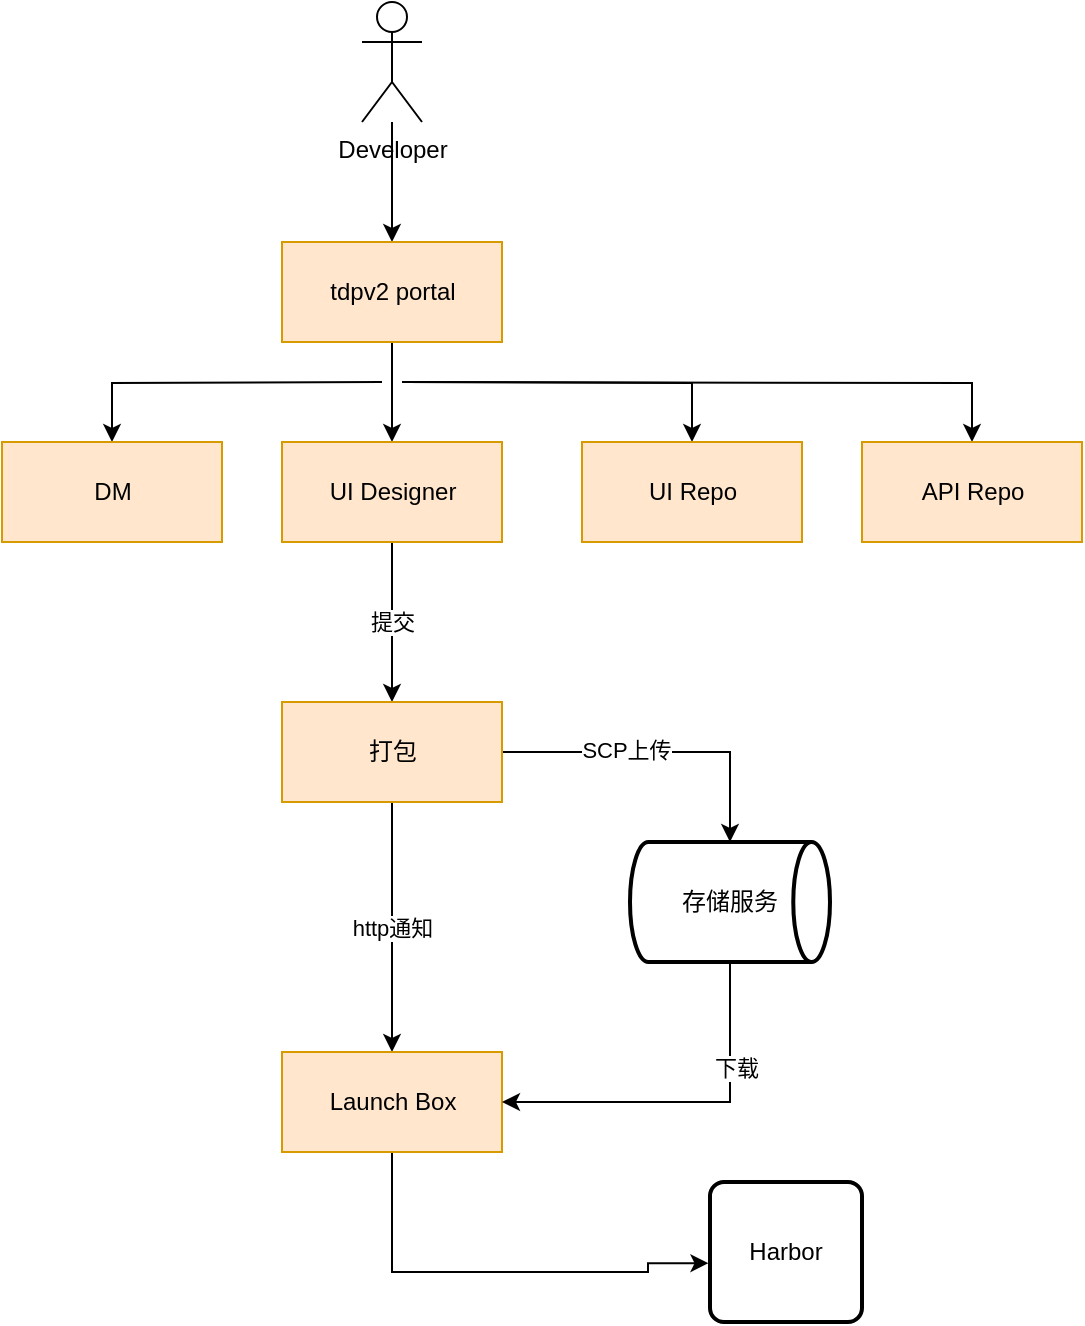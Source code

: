 <mxfile version="20.8.5" type="github">
  <diagram id="-nbE6bTFdGoBN5RGqj6Y" name="第 1 页">
    <mxGraphModel dx="1434" dy="764" grid="1" gridSize="10" guides="1" tooltips="1" connect="1" arrows="1" fold="1" page="1" pageScale="1" pageWidth="827" pageHeight="1169" math="0" shadow="0">
      <root>
        <mxCell id="0" />
        <mxCell id="1" parent="0" />
        <mxCell id="hrwkETKFbDNdpyOuV0jy-10" style="edgeStyle=orthogonalEdgeStyle;rounded=0;orthogonalLoop=1;jettySize=auto;html=1;entryX=0.5;entryY=0;entryDx=0;entryDy=0;" edge="1" parent="1" source="hrwkETKFbDNdpyOuV0jy-1" target="hrwkETKFbDNdpyOuV0jy-9">
          <mxGeometry relative="1" as="geometry" />
        </mxCell>
        <mxCell id="hrwkETKFbDNdpyOuV0jy-1" value="Developer" style="shape=umlActor;verticalLabelPosition=bottom;verticalAlign=top;html=1;outlineConnect=0;" vertex="1" parent="1">
          <mxGeometry x="230" y="10" width="30" height="60" as="geometry" />
        </mxCell>
        <mxCell id="hrwkETKFbDNdpyOuV0jy-13" style="edgeStyle=orthogonalEdgeStyle;rounded=0;orthogonalLoop=1;jettySize=auto;html=1;exitX=0.5;exitY=1;exitDx=0;exitDy=0;entryX=0.5;entryY=0;entryDx=0;entryDy=0;" edge="1" parent="1" source="hrwkETKFbDNdpyOuV0jy-9" target="hrwkETKFbDNdpyOuV0jy-12">
          <mxGeometry relative="1" as="geometry" />
        </mxCell>
        <mxCell id="hrwkETKFbDNdpyOuV0jy-29" style="edgeStyle=orthogonalEdgeStyle;rounded=0;orthogonalLoop=1;jettySize=auto;html=1;" edge="1" parent="1" target="hrwkETKFbDNdpyOuV0jy-28">
          <mxGeometry relative="1" as="geometry">
            <mxPoint x="240" y="200" as="sourcePoint" />
          </mxGeometry>
        </mxCell>
        <mxCell id="hrwkETKFbDNdpyOuV0jy-30" style="edgeStyle=orthogonalEdgeStyle;rounded=0;orthogonalLoop=1;jettySize=auto;html=1;entryX=0.5;entryY=0;entryDx=0;entryDy=0;" edge="1" parent="1" target="hrwkETKFbDNdpyOuV0jy-27">
          <mxGeometry relative="1" as="geometry">
            <mxPoint x="250" y="200" as="sourcePoint" />
          </mxGeometry>
        </mxCell>
        <mxCell id="hrwkETKFbDNdpyOuV0jy-32" style="edgeStyle=orthogonalEdgeStyle;rounded=0;orthogonalLoop=1;jettySize=auto;html=1;" edge="1" parent="1" target="hrwkETKFbDNdpyOuV0jy-31">
          <mxGeometry relative="1" as="geometry">
            <mxPoint x="250" y="200" as="sourcePoint" />
          </mxGeometry>
        </mxCell>
        <mxCell id="hrwkETKFbDNdpyOuV0jy-9" value="tdpv2 portal" style="html=1;fillColor=#ffe6cc;strokeColor=#d79b00;" vertex="1" parent="1">
          <mxGeometry x="190" y="130" width="110" height="50" as="geometry" />
        </mxCell>
        <mxCell id="hrwkETKFbDNdpyOuV0jy-15" value="提交" style="edgeStyle=orthogonalEdgeStyle;rounded=0;orthogonalLoop=1;jettySize=auto;html=1;exitX=0.5;exitY=1;exitDx=0;exitDy=0;entryX=0.5;entryY=0;entryDx=0;entryDy=0;" edge="1" parent="1" source="hrwkETKFbDNdpyOuV0jy-12" target="hrwkETKFbDNdpyOuV0jy-14">
          <mxGeometry relative="1" as="geometry" />
        </mxCell>
        <mxCell id="hrwkETKFbDNdpyOuV0jy-12" value="UI Designer" style="html=1;fillColor=#ffe6cc;strokeColor=#d79b00;" vertex="1" parent="1">
          <mxGeometry x="190" y="230" width="110" height="50" as="geometry" />
        </mxCell>
        <mxCell id="hrwkETKFbDNdpyOuV0jy-18" style="edgeStyle=orthogonalEdgeStyle;rounded=0;orthogonalLoop=1;jettySize=auto;html=1;exitX=1;exitY=0.5;exitDx=0;exitDy=0;entryX=0.5;entryY=0;entryDx=0;entryDy=0;entryPerimeter=0;" edge="1" parent="1" source="hrwkETKFbDNdpyOuV0jy-14" target="hrwkETKFbDNdpyOuV0jy-17">
          <mxGeometry relative="1" as="geometry" />
        </mxCell>
        <mxCell id="hrwkETKFbDNdpyOuV0jy-21" value="SCP上传" style="edgeLabel;html=1;align=center;verticalAlign=middle;resizable=0;points=[];" vertex="1" connectable="0" parent="hrwkETKFbDNdpyOuV0jy-18">
          <mxGeometry x="-0.227" y="1" relative="1" as="geometry">
            <mxPoint as="offset" />
          </mxGeometry>
        </mxCell>
        <mxCell id="hrwkETKFbDNdpyOuV0jy-20" value="http通知" style="edgeStyle=orthogonalEdgeStyle;rounded=0;orthogonalLoop=1;jettySize=auto;html=1;exitX=0.5;exitY=1;exitDx=0;exitDy=0;" edge="1" parent="1" source="hrwkETKFbDNdpyOuV0jy-14" target="hrwkETKFbDNdpyOuV0jy-16">
          <mxGeometry x="0.008" relative="1" as="geometry">
            <mxPoint as="offset" />
          </mxGeometry>
        </mxCell>
        <mxCell id="hrwkETKFbDNdpyOuV0jy-14" value="打包" style="html=1;fillColor=#ffe6cc;strokeColor=#d79b00;" vertex="1" parent="1">
          <mxGeometry x="190" y="360" width="110" height="50" as="geometry" />
        </mxCell>
        <mxCell id="hrwkETKFbDNdpyOuV0jy-26" style="edgeStyle=orthogonalEdgeStyle;rounded=0;orthogonalLoop=1;jettySize=auto;html=1;entryX=-0.01;entryY=0.58;entryDx=0;entryDy=0;entryPerimeter=0;" edge="1" parent="1" source="hrwkETKFbDNdpyOuV0jy-16" target="hrwkETKFbDNdpyOuV0jy-24">
          <mxGeometry relative="1" as="geometry">
            <Array as="points">
              <mxPoint x="245" y="645" />
              <mxPoint x="373" y="645" />
            </Array>
          </mxGeometry>
        </mxCell>
        <mxCell id="hrwkETKFbDNdpyOuV0jy-16" value="Launch Box" style="html=1;fillColor=#ffe6cc;strokeColor=#d79b00;" vertex="1" parent="1">
          <mxGeometry x="190" y="535" width="110" height="50" as="geometry" />
        </mxCell>
        <mxCell id="hrwkETKFbDNdpyOuV0jy-19" style="edgeStyle=orthogonalEdgeStyle;rounded=0;orthogonalLoop=1;jettySize=auto;html=1;exitX=0.5;exitY=1;exitDx=0;exitDy=0;exitPerimeter=0;entryX=1;entryY=0.5;entryDx=0;entryDy=0;" edge="1" parent="1" source="hrwkETKFbDNdpyOuV0jy-17" target="hrwkETKFbDNdpyOuV0jy-16">
          <mxGeometry relative="1" as="geometry" />
        </mxCell>
        <mxCell id="hrwkETKFbDNdpyOuV0jy-22" value="下载" style="edgeLabel;html=1;align=center;verticalAlign=middle;resizable=0;points=[];" vertex="1" connectable="0" parent="hrwkETKFbDNdpyOuV0jy-19">
          <mxGeometry x="-0.431" y="3" relative="1" as="geometry">
            <mxPoint as="offset" />
          </mxGeometry>
        </mxCell>
        <mxCell id="hrwkETKFbDNdpyOuV0jy-17" value="存储服务" style="strokeWidth=2;html=1;shape=mxgraph.flowchart.direct_data;whiteSpace=wrap;" vertex="1" parent="1">
          <mxGeometry x="364" y="430" width="100" height="60" as="geometry" />
        </mxCell>
        <mxCell id="hrwkETKFbDNdpyOuV0jy-24" value="Harbor&lt;br&gt;" style="rounded=1;whiteSpace=wrap;html=1;absoluteArcSize=1;arcSize=14;strokeWidth=2;" vertex="1" parent="1">
          <mxGeometry x="404" y="600" width="76" height="70" as="geometry" />
        </mxCell>
        <mxCell id="hrwkETKFbDNdpyOuV0jy-27" value="UI Repo" style="html=1;fillColor=#ffe6cc;strokeColor=#d79b00;" vertex="1" parent="1">
          <mxGeometry x="340" y="230" width="110" height="50" as="geometry" />
        </mxCell>
        <mxCell id="hrwkETKFbDNdpyOuV0jy-28" value="DM" style="html=1;fillColor=#ffe6cc;strokeColor=#d79b00;" vertex="1" parent="1">
          <mxGeometry x="50" y="230" width="110" height="50" as="geometry" />
        </mxCell>
        <mxCell id="hrwkETKFbDNdpyOuV0jy-31" value="API Repo" style="html=1;fillColor=#ffe6cc;strokeColor=#d79b00;" vertex="1" parent="1">
          <mxGeometry x="480" y="230" width="110" height="50" as="geometry" />
        </mxCell>
      </root>
    </mxGraphModel>
  </diagram>
</mxfile>
